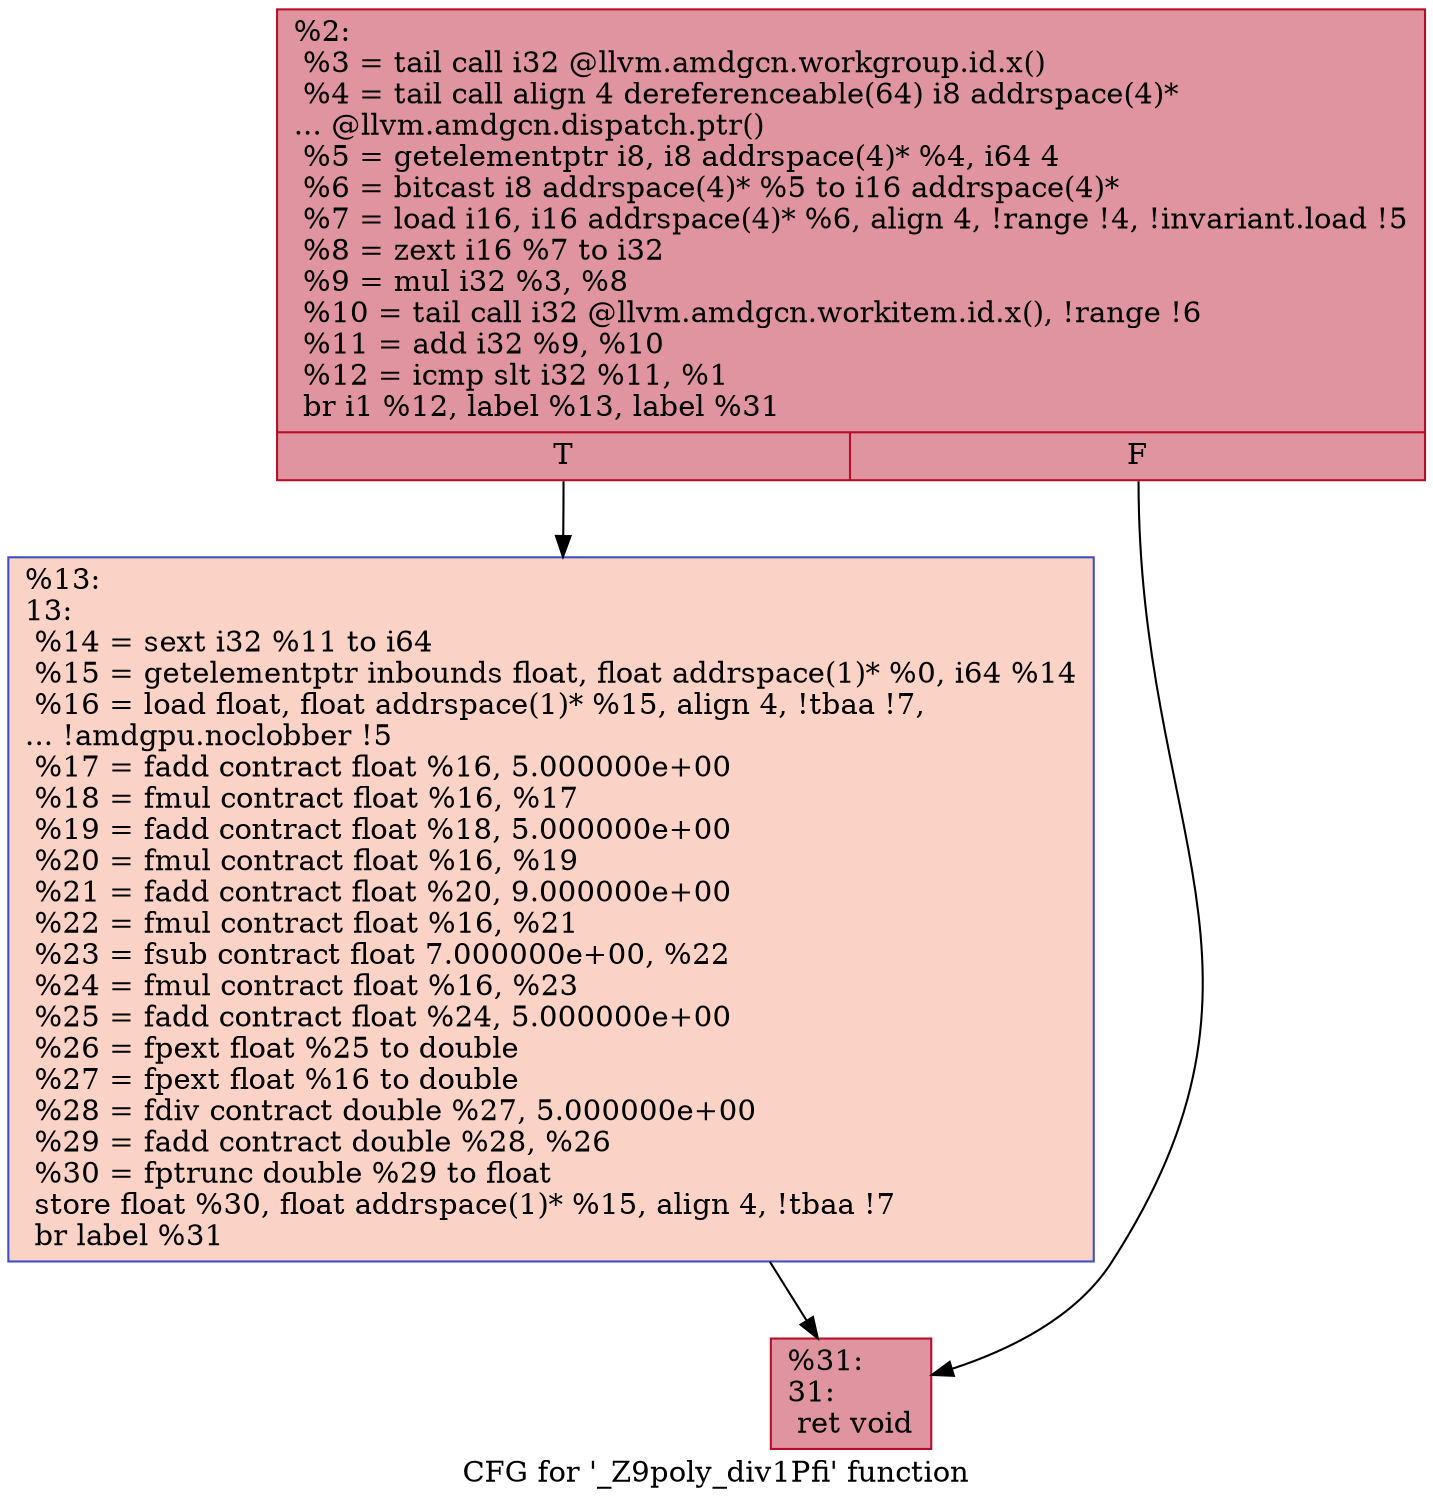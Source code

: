 digraph "CFG for '_Z9poly_div1Pfi' function" {
	label="CFG for '_Z9poly_div1Pfi' function";

	Node0x58ed0f0 [shape=record,color="#b70d28ff", style=filled, fillcolor="#b70d2870",label="{%2:\l  %3 = tail call i32 @llvm.amdgcn.workgroup.id.x()\l  %4 = tail call align 4 dereferenceable(64) i8 addrspace(4)*\l... @llvm.amdgcn.dispatch.ptr()\l  %5 = getelementptr i8, i8 addrspace(4)* %4, i64 4\l  %6 = bitcast i8 addrspace(4)* %5 to i16 addrspace(4)*\l  %7 = load i16, i16 addrspace(4)* %6, align 4, !range !4, !invariant.load !5\l  %8 = zext i16 %7 to i32\l  %9 = mul i32 %3, %8\l  %10 = tail call i32 @llvm.amdgcn.workitem.id.x(), !range !6\l  %11 = add i32 %9, %10\l  %12 = icmp slt i32 %11, %1\l  br i1 %12, label %13, label %31\l|{<s0>T|<s1>F}}"];
	Node0x58ed0f0:s0 -> Node0x58ef030;
	Node0x58ed0f0:s1 -> Node0x58ef0c0;
	Node0x58ef030 [shape=record,color="#3d50c3ff", style=filled, fillcolor="#f59c7d70",label="{%13:\l13:                                               \l  %14 = sext i32 %11 to i64\l  %15 = getelementptr inbounds float, float addrspace(1)* %0, i64 %14\l  %16 = load float, float addrspace(1)* %15, align 4, !tbaa !7,\l... !amdgpu.noclobber !5\l  %17 = fadd contract float %16, 5.000000e+00\l  %18 = fmul contract float %16, %17\l  %19 = fadd contract float %18, 5.000000e+00\l  %20 = fmul contract float %16, %19\l  %21 = fadd contract float %20, 9.000000e+00\l  %22 = fmul contract float %16, %21\l  %23 = fsub contract float 7.000000e+00, %22\l  %24 = fmul contract float %16, %23\l  %25 = fadd contract float %24, 5.000000e+00\l  %26 = fpext float %25 to double\l  %27 = fpext float %16 to double\l  %28 = fdiv contract double %27, 5.000000e+00\l  %29 = fadd contract double %28, %26\l  %30 = fptrunc double %29 to float\l  store float %30, float addrspace(1)* %15, align 4, !tbaa !7\l  br label %31\l}"];
	Node0x58ef030 -> Node0x58ef0c0;
	Node0x58ef0c0 [shape=record,color="#b70d28ff", style=filled, fillcolor="#b70d2870",label="{%31:\l31:                                               \l  ret void\l}"];
}
